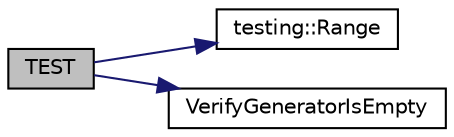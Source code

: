 digraph "TEST"
{
 // LATEX_PDF_SIZE
  bgcolor="transparent";
  edge [fontname="Helvetica",fontsize="10",labelfontname="Helvetica",labelfontsize="10"];
  node [fontname="Helvetica",fontsize="10",shape=record];
  rankdir="LR";
  Node1 [label="TEST",height=0.2,width=0.4,color="black", fillcolor="grey75", style="filled", fontcolor="black",tooltip=" "];
  Node1 -> Node2 [color="midnightblue",fontsize="10",style="solid",fontname="Helvetica"];
  Node2 [label="testing::Range",height=0.2,width=0.4,color="black",URL="$namespacetesting.html#a265ed70a86cf2d6641582c45ad9529e2",tooltip=" "];
  Node1 -> Node3 [color="midnightblue",fontsize="10",style="solid",fontname="Helvetica"];
  Node3 [label="VerifyGeneratorIsEmpty",height=0.2,width=0.4,color="black",URL="$googletest-param-test-test_8cc.html#a85d74de6e554738555812410476b4eec",tooltip=" "];
}
